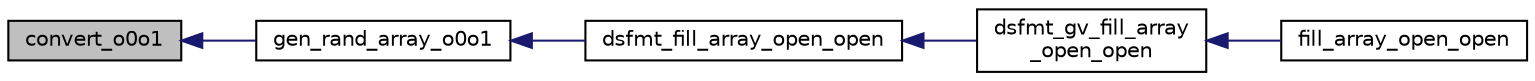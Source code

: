 digraph "convert_o0o1"
{
 // INTERACTIVE_SVG=YES
  edge [fontname="Helvetica",fontsize="10",labelfontname="Helvetica",labelfontsize="10"];
  node [fontname="Helvetica",fontsize="10",shape=record];
  rankdir="LR";
  Node1 [label="convert_o0o1",height=0.2,width=0.4,color="black", fillcolor="grey75", style="filled", fontcolor="black"];
  Node1 -> Node2 [dir="back",color="midnightblue",fontsize="10",style="solid",fontname="Helvetica"];
  Node2 [label="gen_rand_array_o0o1",height=0.2,width=0.4,color="black", fillcolor="white", style="filled",URL="$d_s_f_m_t_8c.html#a2bad2f5ded750e7c250a121cdb61166e"];
  Node2 -> Node3 [dir="back",color="midnightblue",fontsize="10",style="solid",fontname="Helvetica"];
  Node3 [label="dsfmt_fill_array_open_open",height=0.2,width=0.4,color="black", fillcolor="white", style="filled",URL="$d_s_f_m_t_8h.html#aeed310e17f9f652c1b0ec86298c834c1"];
  Node3 -> Node4 [dir="back",color="midnightblue",fontsize="10",style="solid",fontname="Helvetica"];
  Node4 [label="dsfmt_gv_fill_array\l_open_open",height=0.2,width=0.4,color="black", fillcolor="white", style="filled",URL="$d_s_f_m_t_8h.html#aabefce2df25b67305dc71355e7a4ba28"];
  Node4 -> Node5 [dir="back",color="midnightblue",fontsize="10",style="solid",fontname="Helvetica"];
  Node5 [label="fill_array_open_open",height=0.2,width=0.4,color="black", fillcolor="white", style="filled",URL="$d_s_f_m_t_8h.html#aee2e71992c8837b579dd471cb963030b"];
}
